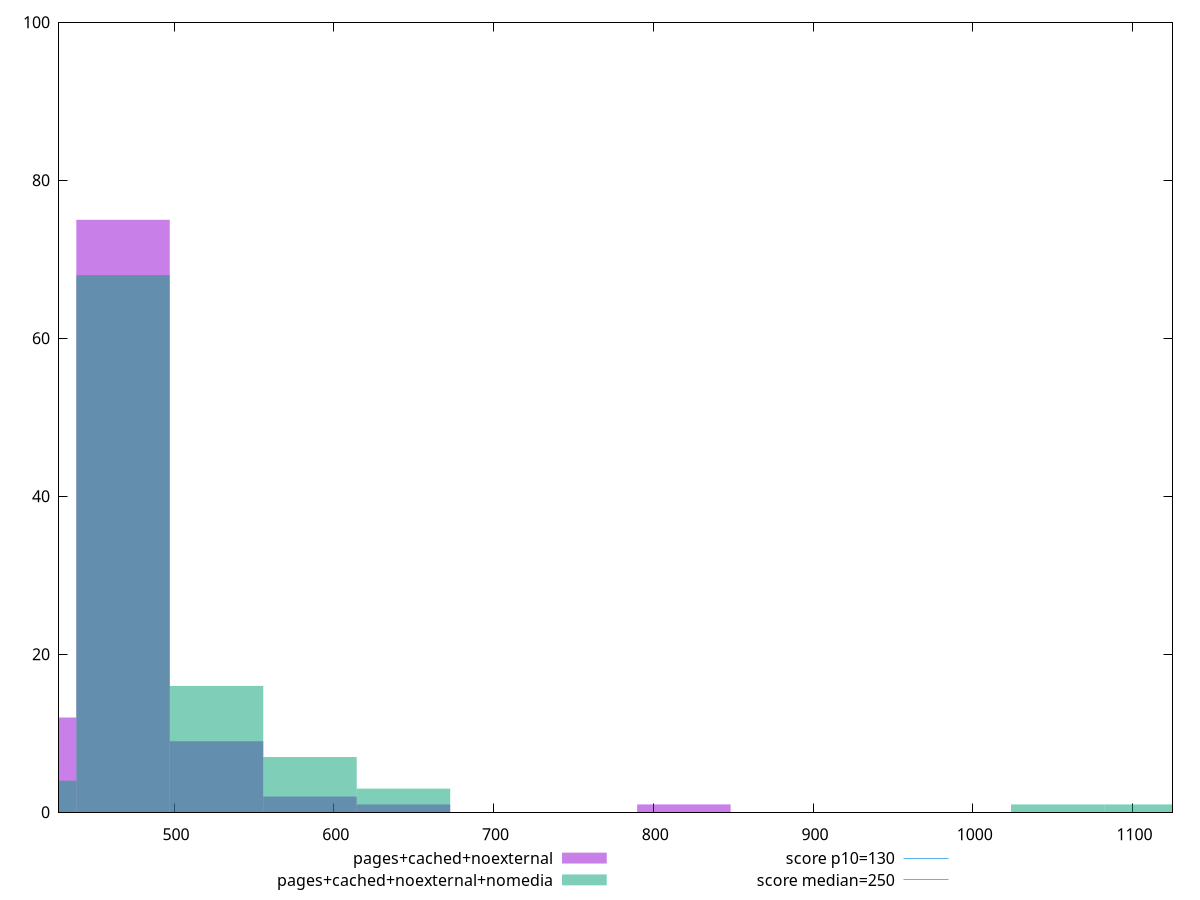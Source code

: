 reset

$pagesCachedNoexternal <<EOF
468.0863662466415 75
409.5755704658113 12
526.5971620274717 9
819.1511409316226 1
643.6187535891321 1
585.1079578083019 2
EOF

$pagesCachedNoexternalNomedia <<EOF
468.0863662466415 68
409.5755704658113 4
643.6187535891321 3
585.1079578083019 7
526.5971620274717 16
1111.7051198357735 1
1053.1943240549433 1
EOF

set key outside below
set boxwidth 58.510795780830186
set xrange [428:1125]
set yrange [0:100]
set trange [0:100]
set style fill transparent solid 0.5 noborder

set parametric
set terminal svg size 640, 500 enhanced background rgb 'white'
set output "reprap/max-potential-fid/comparison/histogram/2_vs_3.svg"

plot $pagesCachedNoexternal title "pages+cached+noexternal" with boxes, \
     $pagesCachedNoexternalNomedia title "pages+cached+noexternal+nomedia" with boxes, \
     130,t title "score p10=130", \
     250,t title "score median=250"

reset
